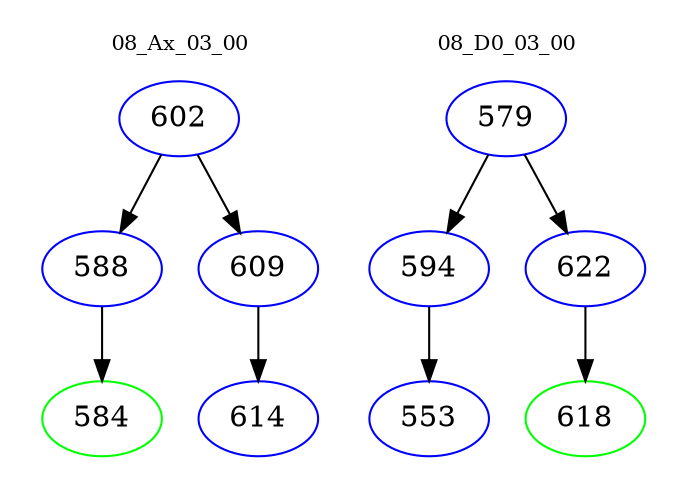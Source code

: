 digraph{
subgraph cluster_0 {
color = white
label = "08_Ax_03_00";
fontsize=10;
T0_602 [label="602", color="blue"]
T0_602 -> T0_588 [color="black"]
T0_588 [label="588", color="blue"]
T0_588 -> T0_584 [color="black"]
T0_584 [label="584", color="green"]
T0_602 -> T0_609 [color="black"]
T0_609 [label="609", color="blue"]
T0_609 -> T0_614 [color="black"]
T0_614 [label="614", color="blue"]
}
subgraph cluster_1 {
color = white
label = "08_D0_03_00";
fontsize=10;
T1_579 [label="579", color="blue"]
T1_579 -> T1_594 [color="black"]
T1_594 [label="594", color="blue"]
T1_594 -> T1_553 [color="black"]
T1_553 [label="553", color="blue"]
T1_579 -> T1_622 [color="black"]
T1_622 [label="622", color="blue"]
T1_622 -> T1_618 [color="black"]
T1_618 [label="618", color="green"]
}
}
